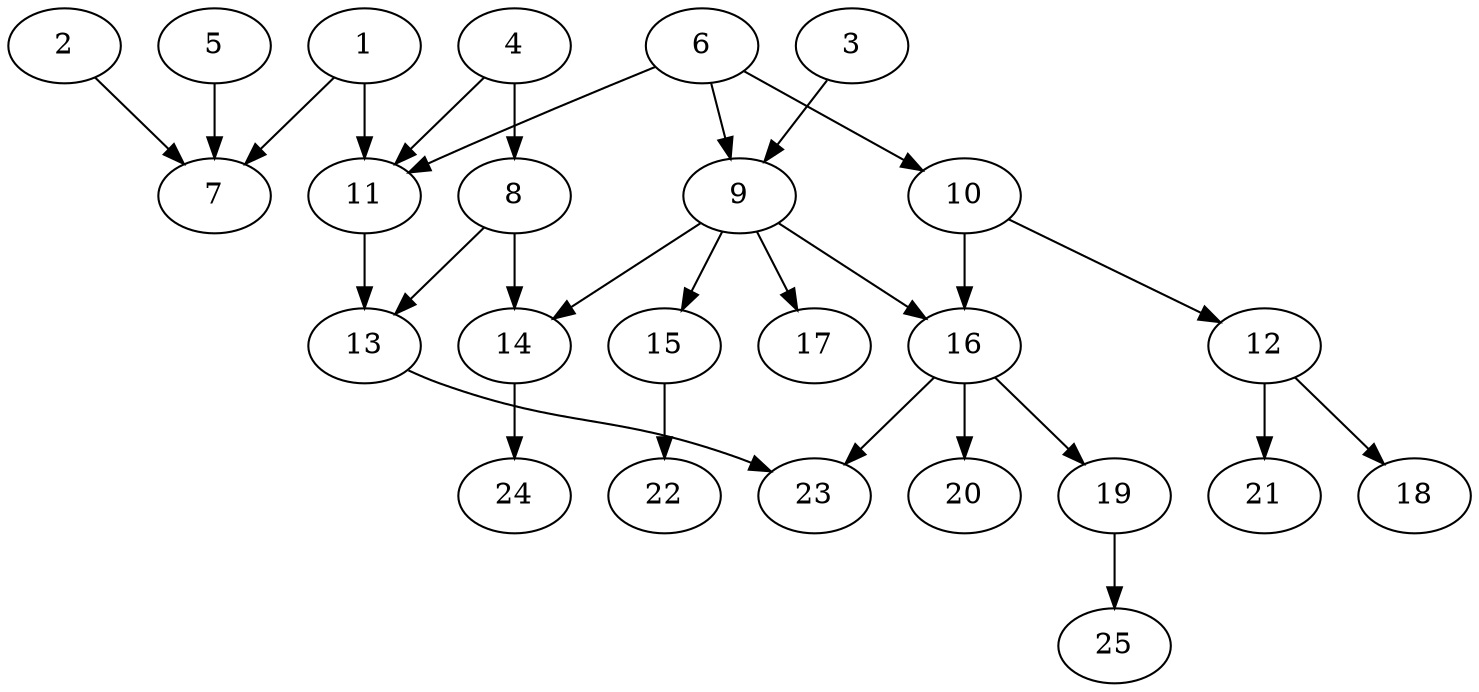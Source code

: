 // DAG (tier=2-normal, mode=data, n=25, ccr=0.408, fat=0.580, density=0.475, regular=0.519, jump=0.122, mindata=2097152, maxdata=16777216)
// DAG automatically generated by daggen at Sun Aug 24 16:33:34 2025
// /home/ermia/Project/Environments/daggen/bin/daggen --dot --ccr 0.408 --fat 0.580 --regular 0.519 --density 0.475 --jump 0.122 --mindata 2097152 --maxdata 16777216 -n 25 
digraph G {
  1 [size="2120830509796621568", alpha="0.03", expect_size="1060415254898310784"]
  1 -> 7 [size ="1576987176992768"]
  1 -> 11 [size ="1576987176992768"]
  2 [size="2958992816358817792000", alpha="0.08", expect_size="1479496408179408896000"]
  2 -> 7 [size ="1648868143923200"]
  3 [size="45774817838105584", alpha="0.18", expect_size="22887408919052792"]
  3 -> 9 [size ="851490897920000"]
  4 [size="986647105317302016", alpha="0.18", expect_size="493323552658651008"]
  4 -> 8 [size ="1305900987973632"]
  4 -> 11 [size ="1305900987973632"]
  5 [size="1962725688076132155392", alpha="0.03", expect_size="981362844038066077696"]
  5 -> 7 [size ="1254092944965632"]
  6 [size="3287418408533352960", alpha="0.11", expect_size="1643709204266676480"]
  6 -> 9 [size ="1988925568581632"]
  6 -> 10 [size ="1988925568581632"]
  6 -> 11 [size ="1988925568581632"]
  7 [size="3094753049489864", alpha="0.09", expect_size="1547376524744932"]
  8 [size="613507902810051575808", alpha="0.05", expect_size="306753951405025787904"]
  8 -> 13 [size ="577612736888832"]
  8 -> 14 [size ="577612736888832"]
  9 [size="144537812992000000000", alpha="0.01", expect_size="72268906496000000000"]
  9 -> 14 [size ="220332032000000"]
  9 -> 15 [size ="220332032000000"]
  9 -> 16 [size ="220332032000000"]
  9 -> 17 [size ="220332032000000"]
  10 [size="12139698901272890", alpha="0.18", expect_size="6069849450636445"]
  10 -> 12 [size ="395916292915200"]
  10 -> 16 [size ="395916292915200"]
  11 [size="153340674837569339392", alpha="0.19", expect_size="76670337418784669696"]
  11 -> 13 [size ="229189596741632"]
  12 [size="548276564885632896", alpha="0.01", expect_size="274138282442816448"]
  12 -> 18 [size ="384360658239488"]
  12 -> 21 [size ="384360658239488"]
  13 [size="2064534080761880832", alpha="0.15", expect_size="1032267040380940416"]
  13 -> 23 [size ="1662066578423808"]
  14 [size="2633597103848443346944", alpha="0.17", expect_size="1316798551924221673472"]
  14 -> 24 [size ="1525654558343168"]
  15 [size="1398663506004938496", alpha="0.01", expect_size="699331753002469248"]
  15 -> 22 [size ="1006550046998528"]
  16 [size="175640085581021577216", alpha="0.09", expect_size="87820042790510788608"]
  16 -> 19 [size ="250902938124288"]
  16 -> 20 [size ="250902938124288"]
  16 -> 23 [size ="250902938124288"]
  17 [size="127099647561826304000", alpha="0.11", expect_size="63549823780913152000"]
  18 [size="8035463582605050", alpha="0.07", expect_size="4017731791302525"]
  19 [size="75804691694656421888", alpha="0.09", expect_size="37902345847328210944"]
  19 -> 25 [size ="143291592998912"]
  20 [size="810719888273397760", alpha="0.10", expect_size="405359944136698880"]
  21 [size="664311186718996824064", alpha="0.05", expect_size="332155593359498412032"]
  22 [size="938447160310543417344", alpha="0.03", expect_size="469223580155271708672"]
  23 [size="3060609984582878720", alpha="0.04", expect_size="1530304992291439360"]
  24 [size="33604739005939488", alpha="0.16", expect_size="16802369502969744"]
  25 [size="194901610504799392", alpha="0.07", expect_size="97450805252399696"]
}